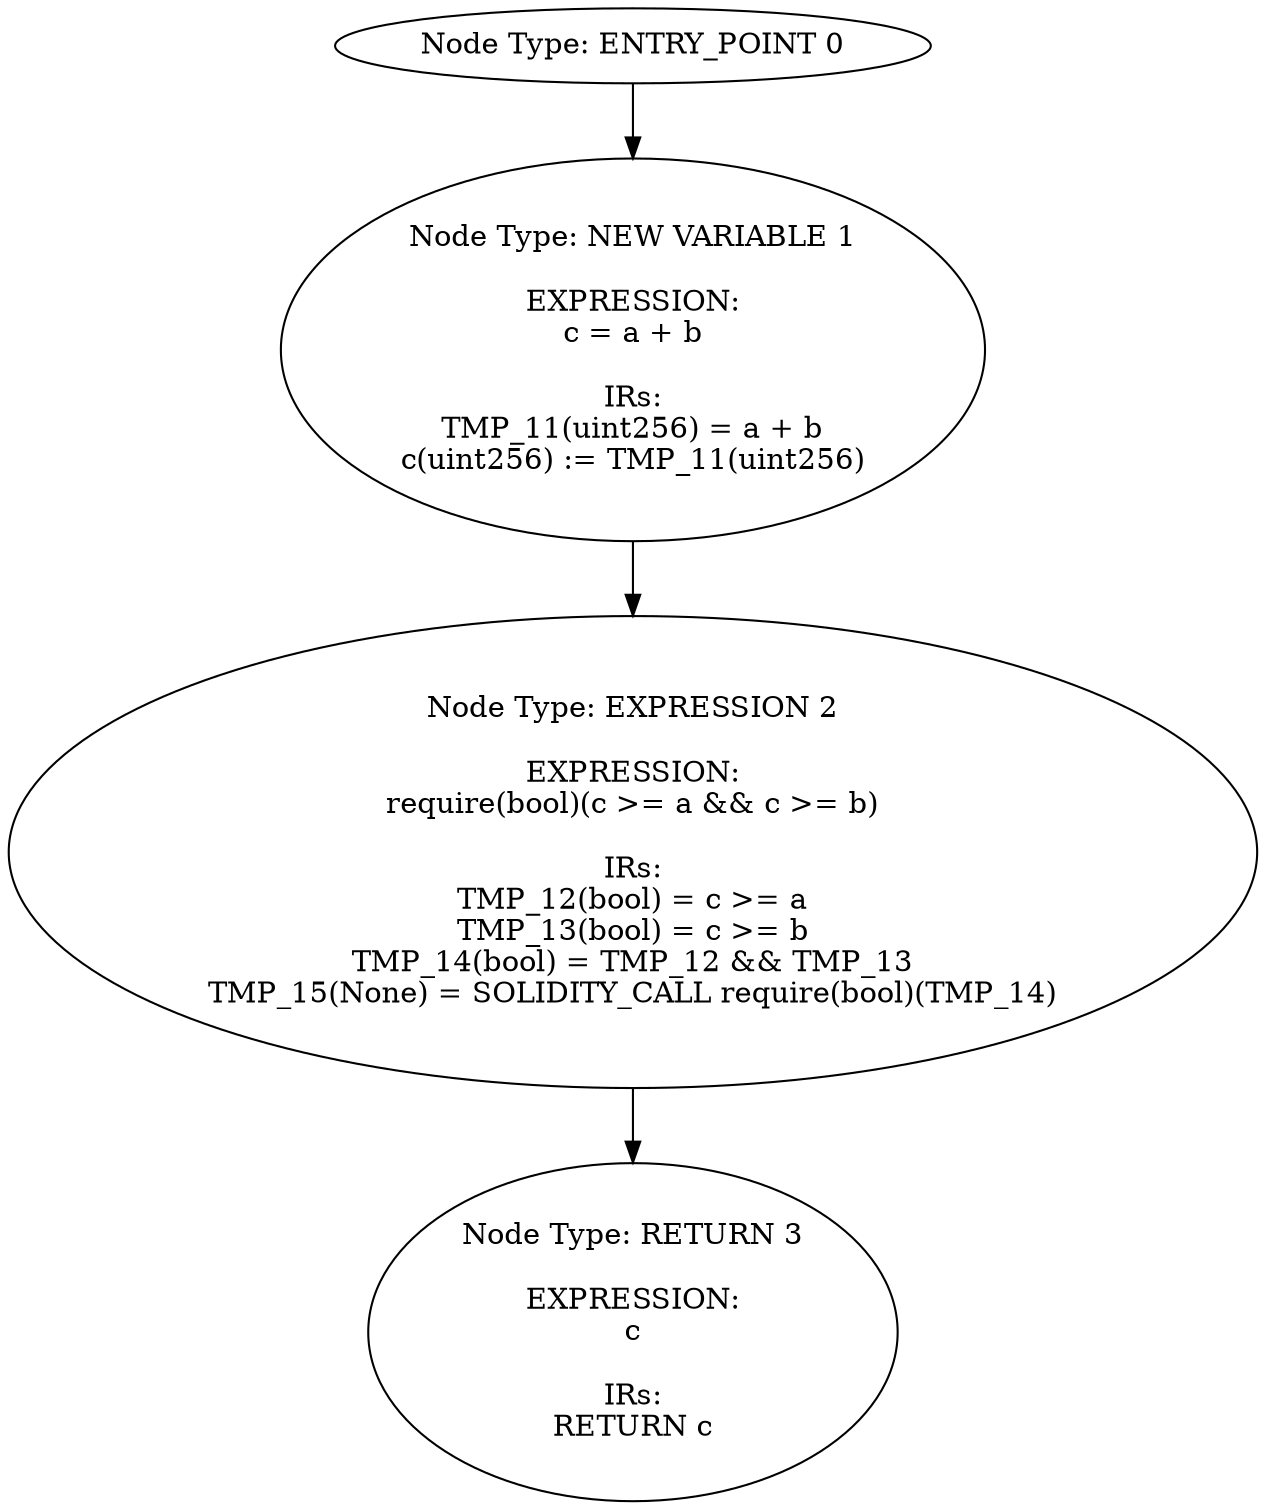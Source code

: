 digraph{
0[label="Node Type: ENTRY_POINT 0
"];
0->1;
1[label="Node Type: NEW VARIABLE 1

EXPRESSION:
c = a + b

IRs:
TMP_11(uint256) = a + b
c(uint256) := TMP_11(uint256)"];
1->2;
2[label="Node Type: EXPRESSION 2

EXPRESSION:
require(bool)(c >= a && c >= b)

IRs:
TMP_12(bool) = c >= a
TMP_13(bool) = c >= b
TMP_14(bool) = TMP_12 && TMP_13
TMP_15(None) = SOLIDITY_CALL require(bool)(TMP_14)"];
2->3;
3[label="Node Type: RETURN 3

EXPRESSION:
c

IRs:
RETURN c"];
}
